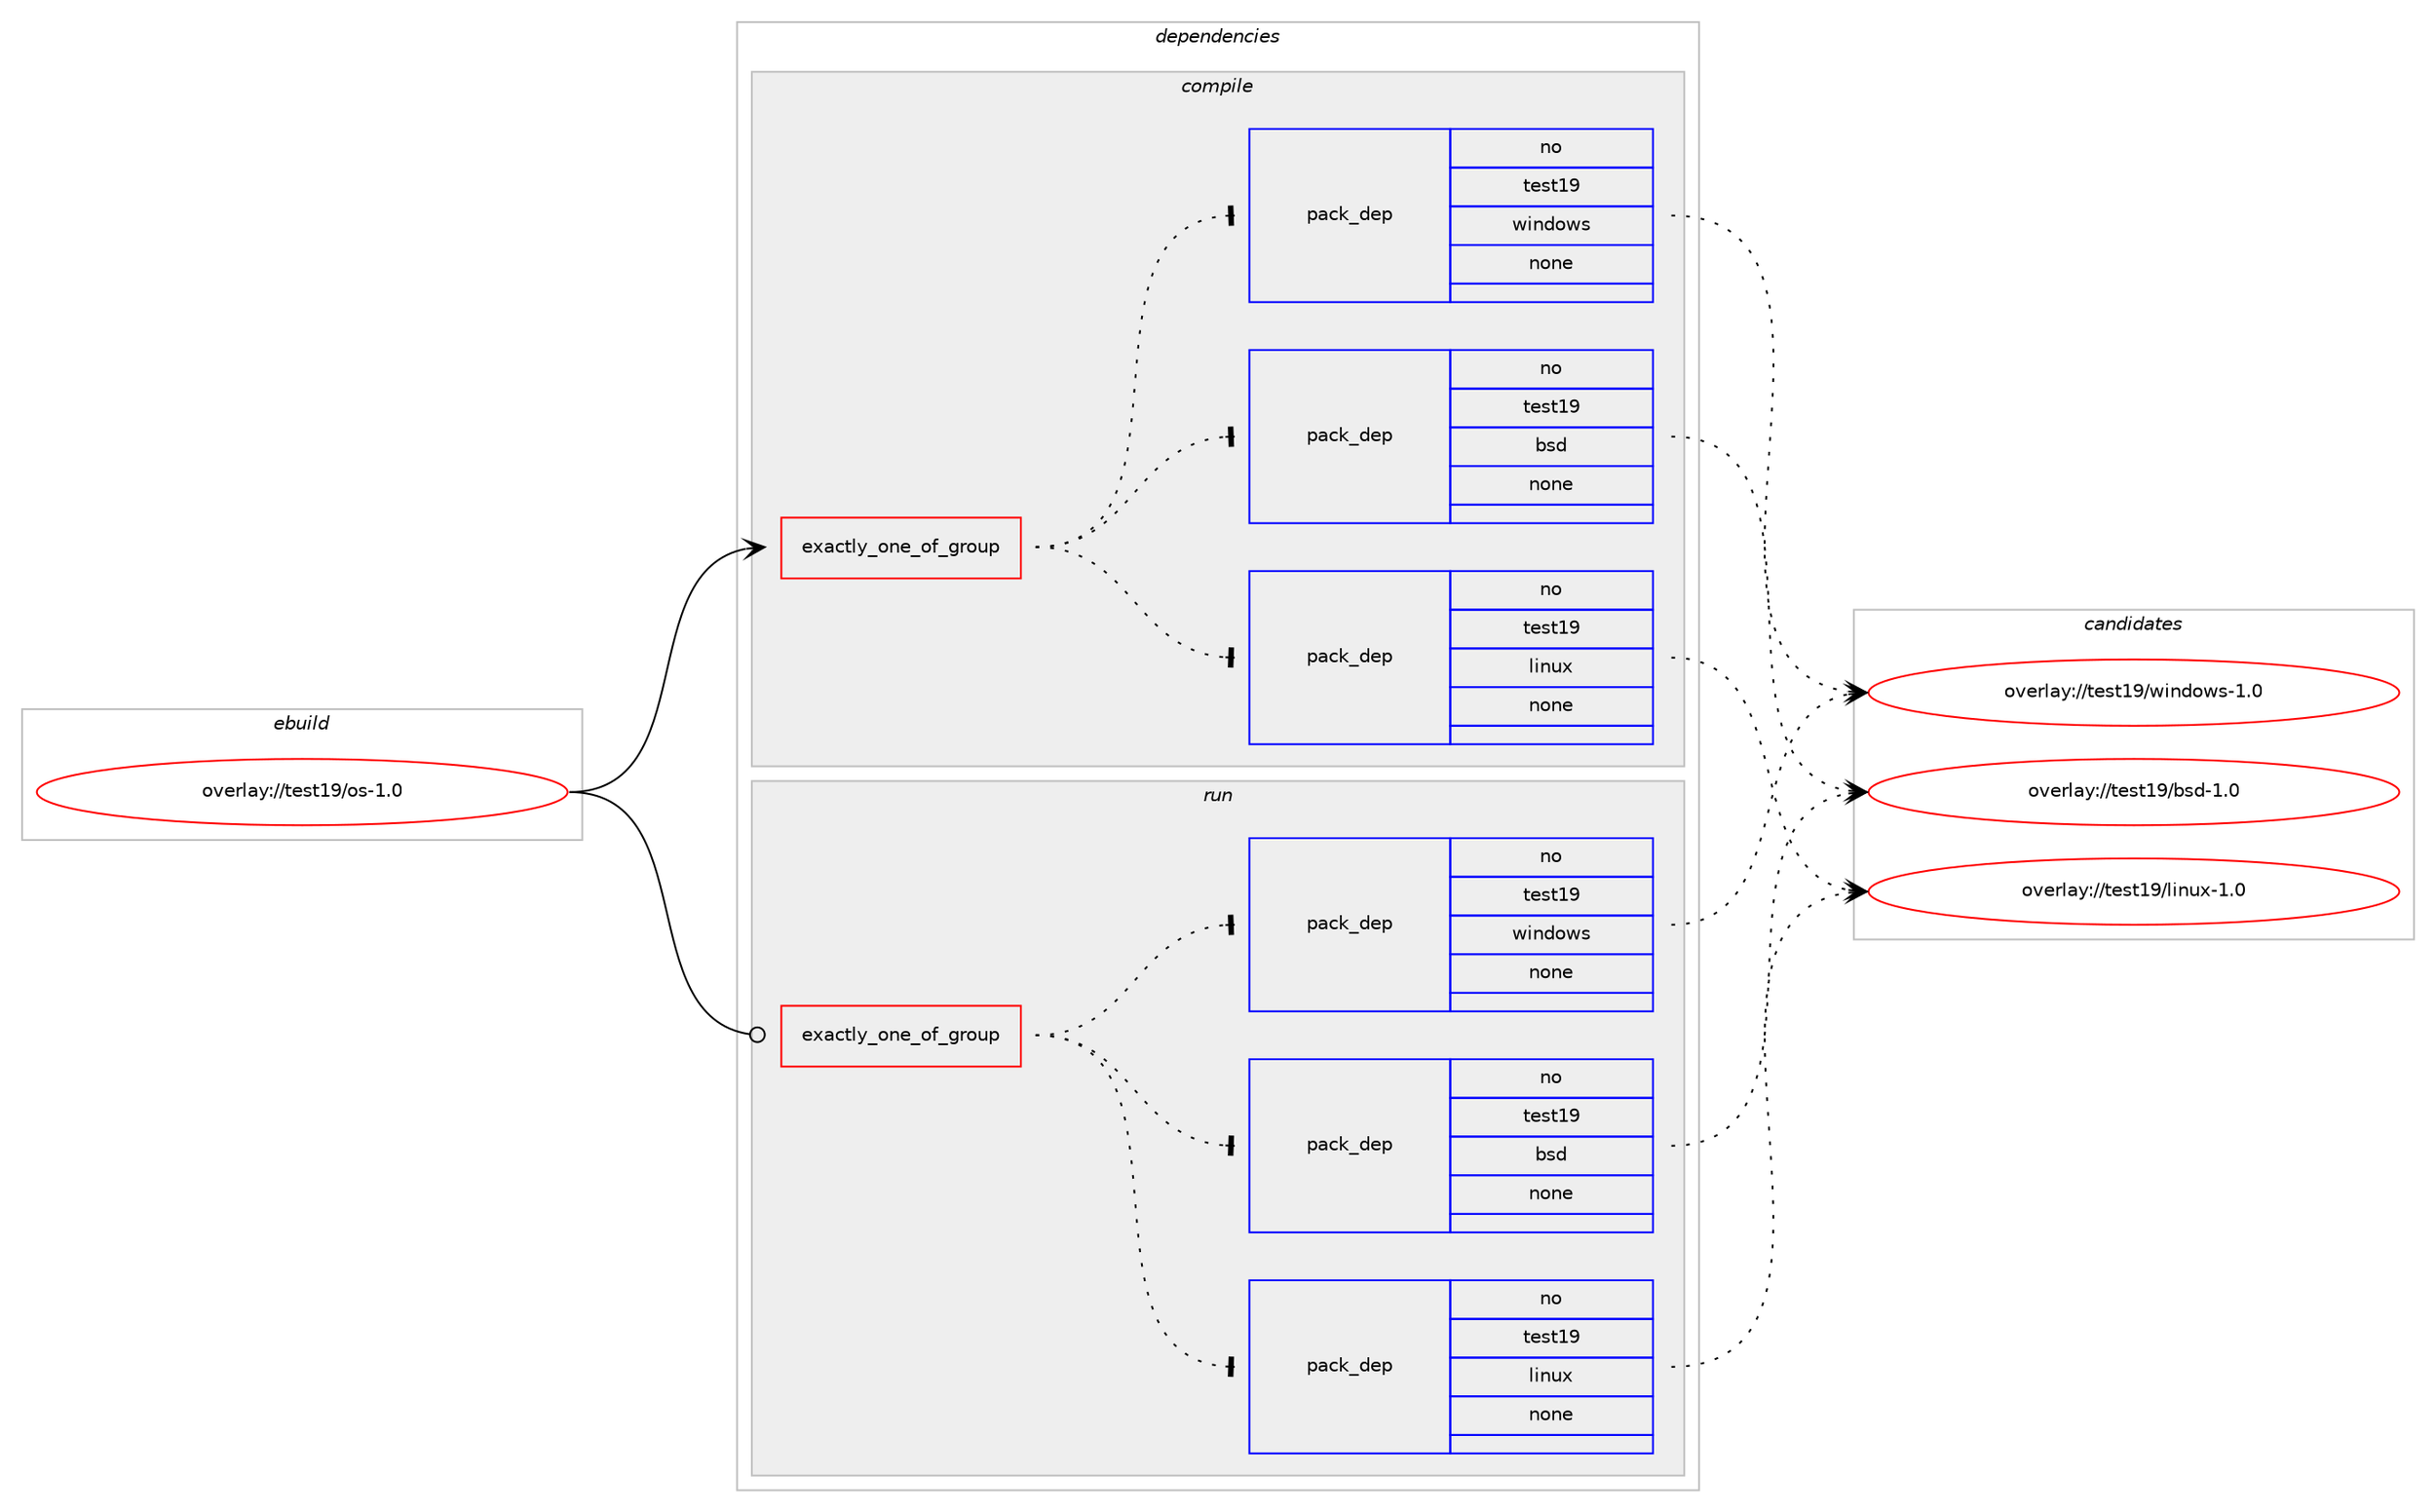 digraph prolog {

# *************
# Graph options
# *************

newrank=true;
concentrate=true;
compound=true;
graph [rankdir=LR,fontname=Helvetica,fontsize=10,ranksep=1.5];#, ranksep=2.5, nodesep=0.2];
edge  [arrowhead=vee];
node  [fontname=Helvetica,fontsize=10];

# **********
# The ebuild
# **********

subgraph cluster_leftcol {
color=gray;
rank=same;
label=<<i>ebuild</i>>;
id [label="overlay://test19/os-1.0", color=red, width=4, href="../test19/os-1.0.svg"];
}

# ****************
# The dependencies
# ****************

subgraph cluster_midcol {
color=gray;
label=<<i>dependencies</i>>;
subgraph cluster_compile {
fillcolor="#eeeeee";
style=filled;
label=<<i>compile</i>>;
subgraph exactlyone5 {
dependency177 [label=<<TABLE BORDER="0" CELLBORDER="1" CELLSPACING="0" CELLPADDING="4"><TR><TD CELLPADDING="10">exactly_one_of_group</TD></TR></TABLE>>, shape=none, color=red];subgraph pack163 {
dependency178 [label=<<TABLE BORDER="0" CELLBORDER="1" CELLSPACING="0" CELLPADDING="4" WIDTH="220"><TR><TD ROWSPAN="6" CELLPADDING="30">pack_dep</TD></TR><TR><TD WIDTH="110">no</TD></TR><TR><TD>test19</TD></TR><TR><TD>linux</TD></TR><TR><TD>none</TD></TR><TR><TD></TD></TR></TABLE>>, shape=none, color=blue];
}
dependency177:e -> dependency178:w [weight=20,style="dotted",arrowhead="tee"];
subgraph pack164 {
dependency179 [label=<<TABLE BORDER="0" CELLBORDER="1" CELLSPACING="0" CELLPADDING="4" WIDTH="220"><TR><TD ROWSPAN="6" CELLPADDING="30">pack_dep</TD></TR><TR><TD WIDTH="110">no</TD></TR><TR><TD>test19</TD></TR><TR><TD>bsd</TD></TR><TR><TD>none</TD></TR><TR><TD></TD></TR></TABLE>>, shape=none, color=blue];
}
dependency177:e -> dependency179:w [weight=20,style="dotted",arrowhead="tee"];
subgraph pack165 {
dependency180 [label=<<TABLE BORDER="0" CELLBORDER="1" CELLSPACING="0" CELLPADDING="4" WIDTH="220"><TR><TD ROWSPAN="6" CELLPADDING="30">pack_dep</TD></TR><TR><TD WIDTH="110">no</TD></TR><TR><TD>test19</TD></TR><TR><TD>windows</TD></TR><TR><TD>none</TD></TR><TR><TD></TD></TR></TABLE>>, shape=none, color=blue];
}
dependency177:e -> dependency180:w [weight=20,style="dotted",arrowhead="tee"];
}
id:e -> dependency177:w [weight=20,style="solid",arrowhead="vee"];
}
subgraph cluster_compileandrun {
fillcolor="#eeeeee";
style=filled;
label=<<i>compile and run</i>>;
}
subgraph cluster_run {
fillcolor="#eeeeee";
style=filled;
label=<<i>run</i>>;
subgraph exactlyone6 {
dependency181 [label=<<TABLE BORDER="0" CELLBORDER="1" CELLSPACING="0" CELLPADDING="4"><TR><TD CELLPADDING="10">exactly_one_of_group</TD></TR></TABLE>>, shape=none, color=red];subgraph pack166 {
dependency182 [label=<<TABLE BORDER="0" CELLBORDER="1" CELLSPACING="0" CELLPADDING="4" WIDTH="220"><TR><TD ROWSPAN="6" CELLPADDING="30">pack_dep</TD></TR><TR><TD WIDTH="110">no</TD></TR><TR><TD>test19</TD></TR><TR><TD>linux</TD></TR><TR><TD>none</TD></TR><TR><TD></TD></TR></TABLE>>, shape=none, color=blue];
}
dependency181:e -> dependency182:w [weight=20,style="dotted",arrowhead="tee"];
subgraph pack167 {
dependency183 [label=<<TABLE BORDER="0" CELLBORDER="1" CELLSPACING="0" CELLPADDING="4" WIDTH="220"><TR><TD ROWSPAN="6" CELLPADDING="30">pack_dep</TD></TR><TR><TD WIDTH="110">no</TD></TR><TR><TD>test19</TD></TR><TR><TD>bsd</TD></TR><TR><TD>none</TD></TR><TR><TD></TD></TR></TABLE>>, shape=none, color=blue];
}
dependency181:e -> dependency183:w [weight=20,style="dotted",arrowhead="tee"];
subgraph pack168 {
dependency184 [label=<<TABLE BORDER="0" CELLBORDER="1" CELLSPACING="0" CELLPADDING="4" WIDTH="220"><TR><TD ROWSPAN="6" CELLPADDING="30">pack_dep</TD></TR><TR><TD WIDTH="110">no</TD></TR><TR><TD>test19</TD></TR><TR><TD>windows</TD></TR><TR><TD>none</TD></TR><TR><TD></TD></TR></TABLE>>, shape=none, color=blue];
}
dependency181:e -> dependency184:w [weight=20,style="dotted",arrowhead="tee"];
}
id:e -> dependency181:w [weight=20,style="solid",arrowhead="odot"];
}
}

# **************
# The candidates
# **************

subgraph cluster_choices {
rank=same;
color=gray;
label=<<i>candidates</i>>;

subgraph choice163 {
color=black;
nodesep=1;
choiceoverlay11610111511649574710810511011712045494648 [label="overlay://test19/linux-1.0", color=red, width=4,href="../test19/linux-1.0.svg"];
dependency178:e -> choiceoverlay11610111511649574710810511011712045494648:w [style=dotted,weight="100"];
}
subgraph choice164 {
color=black;
nodesep=1;
choiceoverlay1161011151164957479811510045494648 [label="overlay://test19/bsd-1.0", color=red, width=4,href="../test19/bsd-1.0.svg"];
dependency179:e -> choiceoverlay1161011151164957479811510045494648:w [style=dotted,weight="100"];
}
subgraph choice165 {
color=black;
nodesep=1;
choiceoverlay11610111511649574711910511010011111911545494648 [label="overlay://test19/windows-1.0", color=red, width=4,href="../test19/windows-1.0.svg"];
dependency180:e -> choiceoverlay11610111511649574711910511010011111911545494648:w [style=dotted,weight="100"];
}
subgraph choice166 {
color=black;
nodesep=1;
choiceoverlay11610111511649574710810511011712045494648 [label="overlay://test19/linux-1.0", color=red, width=4,href="../test19/linux-1.0.svg"];
dependency182:e -> choiceoverlay11610111511649574710810511011712045494648:w [style=dotted,weight="100"];
}
subgraph choice167 {
color=black;
nodesep=1;
choiceoverlay1161011151164957479811510045494648 [label="overlay://test19/bsd-1.0", color=red, width=4,href="../test19/bsd-1.0.svg"];
dependency183:e -> choiceoverlay1161011151164957479811510045494648:w [style=dotted,weight="100"];
}
subgraph choice168 {
color=black;
nodesep=1;
choiceoverlay11610111511649574711910511010011111911545494648 [label="overlay://test19/windows-1.0", color=red, width=4,href="../test19/windows-1.0.svg"];
dependency184:e -> choiceoverlay11610111511649574711910511010011111911545494648:w [style=dotted,weight="100"];
}
}

}
